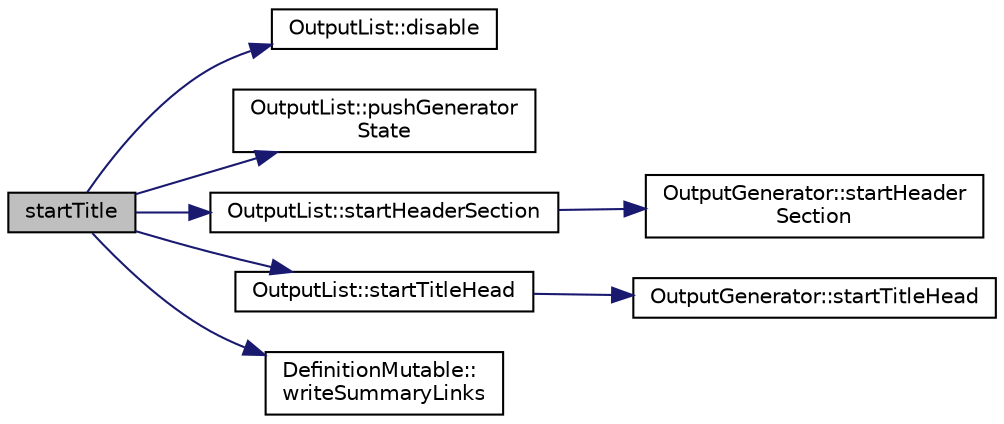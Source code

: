 digraph "startTitle"
{
 // LATEX_PDF_SIZE
  edge [fontname="Helvetica",fontsize="10",labelfontname="Helvetica",labelfontsize="10"];
  node [fontname="Helvetica",fontsize="10",shape=record];
  rankdir="LR";
  Node1 [label="startTitle",height=0.2,width=0.4,color="black", fillcolor="grey75", style="filled", fontcolor="black",tooltip=" "];
  Node1 -> Node2 [color="midnightblue",fontsize="10",style="solid",fontname="Helvetica"];
  Node2 [label="OutputList::disable",height=0.2,width=0.4,color="black", fillcolor="white", style="filled",URL="$classOutputList.html#a22f8c17b8c14518aa55f8af3c2abab0f",tooltip=" "];
  Node1 -> Node3 [color="midnightblue",fontsize="10",style="solid",fontname="Helvetica"];
  Node3 [label="OutputList::pushGenerator\lState",height=0.2,width=0.4,color="black", fillcolor="white", style="filled",URL="$classOutputList.html#a885957a64f7d87aefb663c4ec903188f",tooltip=" "];
  Node1 -> Node4 [color="midnightblue",fontsize="10",style="solid",fontname="Helvetica"];
  Node4 [label="OutputList::startHeaderSection",height=0.2,width=0.4,color="black", fillcolor="white", style="filled",URL="$classOutputList.html#a545dcbbbcdf8aac24e32df2abe0ea22d",tooltip=" "];
  Node4 -> Node5 [color="midnightblue",fontsize="10",style="solid",fontname="Helvetica"];
  Node5 [label="OutputGenerator::startHeader\lSection",height=0.2,width=0.4,color="black", fillcolor="white", style="filled",URL="$classOutputGenerator.html#a60a86f83cd8878a315820831c66f7e55",tooltip=" "];
  Node1 -> Node6 [color="midnightblue",fontsize="10",style="solid",fontname="Helvetica"];
  Node6 [label="OutputList::startTitleHead",height=0.2,width=0.4,color="black", fillcolor="white", style="filled",URL="$classOutputList.html#a218206d83bfa847f783bf2d2346caac6",tooltip=" "];
  Node6 -> Node7 [color="midnightblue",fontsize="10",style="solid",fontname="Helvetica"];
  Node7 [label="OutputGenerator::startTitleHead",height=0.2,width=0.4,color="black", fillcolor="white", style="filled",URL="$classOutputGenerator.html#a0f70f9b0432045026a3c2a4d4214d284",tooltip=" "];
  Node1 -> Node8 [color="midnightblue",fontsize="10",style="solid",fontname="Helvetica"];
  Node8 [label="DefinitionMutable::\lwriteSummaryLinks",height=0.2,width=0.4,color="black", fillcolor="white", style="filled",URL="$classDefinitionMutable.html#a62634de56f13bd4bd8e90707368fc8d7",tooltip=" "];
}
